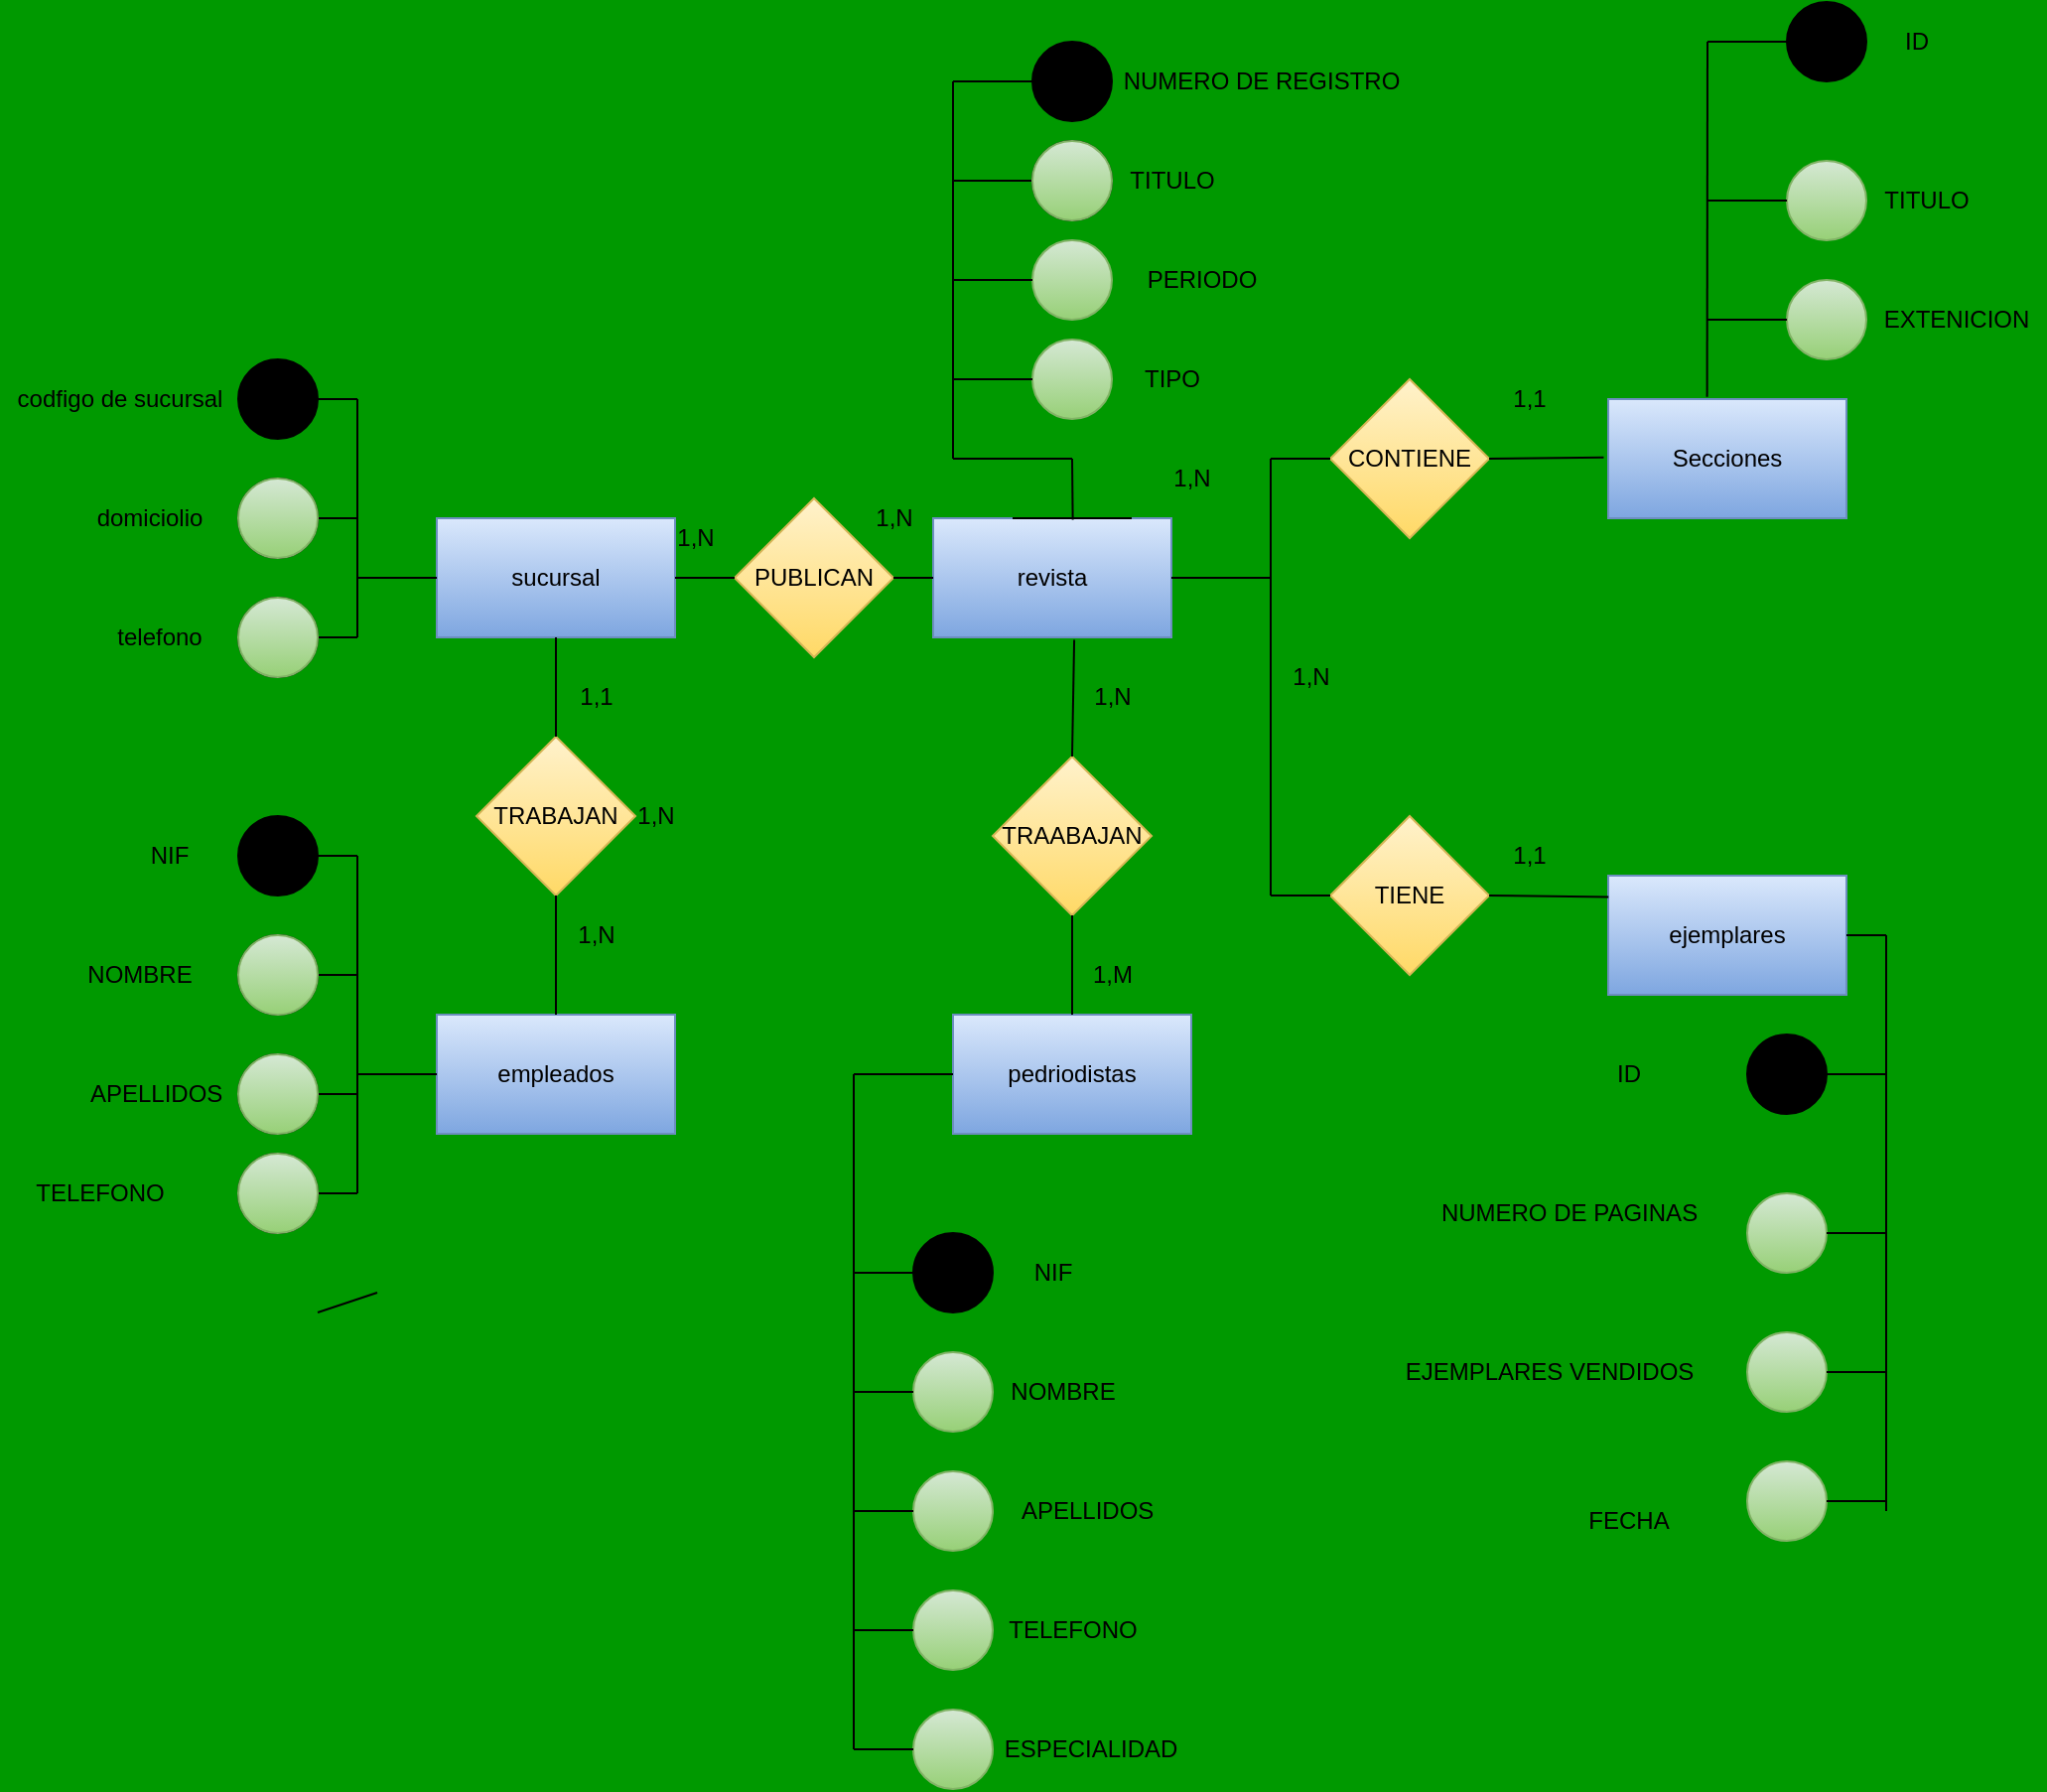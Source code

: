 <mxfile version="18.1.1" type="device"><diagram id="TV13Bf4qEthCLAC8s18U" name="Page-1"><mxGraphModel dx="2462" dy="1517" grid="1" gridSize="10" guides="0" tooltips="1" connect="0" arrows="0" fold="1" page="0" pageScale="1" pageWidth="827" pageHeight="1169" background="#009900" math="0" shadow="0"><root><mxCell id="0"/><mxCell id="1" parent="0"/><mxCell id="2zt67mCf1hOdLq6O4eip-1" value="sucursal" style="rounded=0;whiteSpace=wrap;html=1;fillColor=#dae8fc;gradientColor=#7ea6e0;strokeColor=#6c8ebf;" parent="1" vertex="1"><mxGeometry x="80" y="90" width="120" height="60" as="geometry"/></mxCell><mxCell id="2zt67mCf1hOdLq6O4eip-2" value="empleados" style="rounded=0;whiteSpace=wrap;html=1;fillColor=#dae8fc;gradientColor=#7ea6e0;strokeColor=#6c8ebf;" parent="1" vertex="1"><mxGeometry x="80" y="340" width="120" height="60" as="geometry"/></mxCell><mxCell id="2zt67mCf1hOdLq6O4eip-3" value="revista" style="rounded=0;whiteSpace=wrap;html=1;fillColor=#dae8fc;gradientColor=#7ea6e0;strokeColor=#6c8ebf;" parent="1" vertex="1"><mxGeometry x="330" y="90" width="120" height="60" as="geometry"/></mxCell><mxCell id="2zt67mCf1hOdLq6O4eip-4" value="pedriodistas" style="rounded=0;whiteSpace=wrap;html=1;fillColor=#dae8fc;gradientColor=#7ea6e0;strokeColor=#6c8ebf;" parent="1" vertex="1"><mxGeometry x="340" y="340" width="120" height="60" as="geometry"/></mxCell><mxCell id="2zt67mCf1hOdLq6O4eip-5" value="Secciones" style="rounded=0;whiteSpace=wrap;html=1;fillColor=#dae8fc;gradientColor=#7ea6e0;strokeColor=#6c8ebf;" parent="1" vertex="1"><mxGeometry x="670" y="30" width="120" height="60" as="geometry"/></mxCell><mxCell id="2zt67mCf1hOdLq6O4eip-6" value="ejemplares" style="rounded=0;whiteSpace=wrap;html=1;fillColor=#dae8fc;gradientColor=#7ea6e0;strokeColor=#6c8ebf;" parent="1" vertex="1"><mxGeometry x="670" y="270" width="120" height="60" as="geometry"/></mxCell><mxCell id="2zt67mCf1hOdLq6O4eip-7" value="TRABAJAN" style="rhombus;whiteSpace=wrap;html=1;fillColor=#fff2cc;gradientColor=#ffd966;strokeColor=#d6b656;" parent="1" vertex="1"><mxGeometry x="100" y="200" width="80" height="80" as="geometry"/></mxCell><mxCell id="2zt67mCf1hOdLq6O4eip-8" value="PUBLICAN" style="rhombus;whiteSpace=wrap;html=1;fillColor=#fff2cc;gradientColor=#ffd966;strokeColor=#d6b656;" parent="1" vertex="1"><mxGeometry x="230" y="80" width="80" height="80" as="geometry"/></mxCell><mxCell id="2zt67mCf1hOdLq6O4eip-9" value="TRAABAJAN" style="rhombus;whiteSpace=wrap;html=1;fillColor=#fff2cc;gradientColor=#ffd966;strokeColor=#d6b656;" parent="1" vertex="1"><mxGeometry x="360" y="210" width="80" height="80" as="geometry"/></mxCell><mxCell id="2zt67mCf1hOdLq6O4eip-10" value="CONTIENE" style="rhombus;whiteSpace=wrap;html=1;fillColor=#fff2cc;gradientColor=#ffd966;strokeColor=#d6b656;" parent="1" vertex="1"><mxGeometry x="530" y="20" width="80" height="80" as="geometry"/></mxCell><mxCell id="2zt67mCf1hOdLq6O4eip-11" value="TIENE" style="rhombus;whiteSpace=wrap;html=1;fillColor=#fff2cc;gradientColor=#ffd966;strokeColor=#d6b656;" parent="1" vertex="1"><mxGeometry x="530" y="240" width="80" height="80" as="geometry"/></mxCell><mxCell id="2zt67mCf1hOdLq6O4eip-19" value="+" style="ellipse;whiteSpace=wrap;html=1;aspect=fixed;fillColor=#000000;" parent="1" vertex="1"><mxGeometry x="-20" y="10" width="40" height="40" as="geometry"/></mxCell><mxCell id="2zt67mCf1hOdLq6O4eip-20" value="" style="ellipse;whiteSpace=wrap;html=1;aspect=fixed;" parent="1" vertex="1"><mxGeometry x="-20" y="70" width="40" height="40" as="geometry"/></mxCell><mxCell id="2zt67mCf1hOdLq6O4eip-21" value="" style="ellipse;whiteSpace=wrap;html=1;aspect=fixed;" parent="1" vertex="1"><mxGeometry x="-20" y="130" width="40" height="40" as="geometry"/></mxCell><mxCell id="2zt67mCf1hOdLq6O4eip-23" value="" style="ellipse;whiteSpace=wrap;html=1;aspect=fixed;fillColor=#000000;" parent="1" vertex="1"><mxGeometry x="-20" y="240" width="40" height="40" as="geometry"/></mxCell><mxCell id="2zt67mCf1hOdLq6O4eip-25" value="" style="ellipse;whiteSpace=wrap;html=1;aspect=fixed;" parent="1" vertex="1"><mxGeometry x="-20" y="360" width="40" height="40" as="geometry"/></mxCell><mxCell id="2zt67mCf1hOdLq6O4eip-26" value="" style="ellipse;whiteSpace=wrap;html=1;aspect=fixed;" parent="1" vertex="1"><mxGeometry x="-20" y="300" width="40" height="40" as="geometry"/></mxCell><mxCell id="2zt67mCf1hOdLq6O4eip-27" value="" style="ellipse;whiteSpace=wrap;html=1;aspect=fixed;" parent="1" vertex="1"><mxGeometry x="-20" y="410" width="40" height="40" as="geometry"/></mxCell><mxCell id="2zt67mCf1hOdLq6O4eip-28" value="" style="endArrow=none;html=1;rounded=0;entryX=0;entryY=0.5;entryDx=0;entryDy=0;" parent="1" target="2zt67mCf1hOdLq6O4eip-2" edge="1"><mxGeometry width="50" height="50" relative="1" as="geometry"><mxPoint x="40" y="370" as="sourcePoint"/><mxPoint x="240" y="360" as="targetPoint"/></mxGeometry></mxCell><mxCell id="2zt67mCf1hOdLq6O4eip-29" value="" style="endArrow=none;html=1;rounded=0;" parent="1" edge="1"><mxGeometry width="50" height="50" relative="1" as="geometry"><mxPoint x="40" y="430" as="sourcePoint"/><mxPoint x="40" y="260" as="targetPoint"/></mxGeometry></mxCell><mxCell id="2zt67mCf1hOdLq6O4eip-30" value="" style="endArrow=none;html=1;rounded=0;exitX=1;exitY=0.5;exitDx=0;exitDy=0;" parent="1" source="2zt67mCf1hOdLq6O4eip-23" edge="1"><mxGeometry width="50" height="50" relative="1" as="geometry"><mxPoint x="50" y="440" as="sourcePoint"/><mxPoint x="40" y="260" as="targetPoint"/></mxGeometry></mxCell><mxCell id="2zt67mCf1hOdLq6O4eip-31" value="" style="endArrow=none;html=1;rounded=0;exitX=1;exitY=0.5;exitDx=0;exitDy=0;" parent="1" source="2zt67mCf1hOdLq6O4eip-26" edge="1"><mxGeometry width="50" height="50" relative="1" as="geometry"><mxPoint x="30" y="270" as="sourcePoint"/><mxPoint x="40" y="320" as="targetPoint"/></mxGeometry></mxCell><mxCell id="2zt67mCf1hOdLq6O4eip-32" value="" style="endArrow=none;html=1;rounded=0;exitX=1;exitY=0.5;exitDx=0;exitDy=0;" parent="1" source="2zt67mCf1hOdLq6O4eip-25" edge="1"><mxGeometry width="50" height="50" relative="1" as="geometry"><mxPoint x="30" y="330" as="sourcePoint"/><mxPoint x="40" y="380" as="targetPoint"/></mxGeometry></mxCell><mxCell id="2zt67mCf1hOdLq6O4eip-33" value="" style="endArrow=none;html=1;rounded=0;exitX=1;exitY=0.5;exitDx=0;exitDy=0;" parent="1" source="2zt67mCf1hOdLq6O4eip-27" edge="1"><mxGeometry width="50" height="50" relative="1" as="geometry"><mxPoint x="30.0" y="390" as="sourcePoint"/><mxPoint x="40" y="430" as="targetPoint"/></mxGeometry></mxCell><mxCell id="2zt67mCf1hOdLq6O4eip-34" value="" style="endArrow=none;html=1;rounded=0;entryX=0;entryY=0.5;entryDx=0;entryDy=0;" parent="1" target="2zt67mCf1hOdLq6O4eip-1" edge="1"><mxGeometry width="50" height="50" relative="1" as="geometry"><mxPoint x="40" y="120" as="sourcePoint"/><mxPoint x="170" y="260" as="targetPoint"/></mxGeometry></mxCell><mxCell id="2zt67mCf1hOdLq6O4eip-35" value="" style="endArrow=none;html=1;rounded=0;" parent="1" edge="1"><mxGeometry width="50" height="50" relative="1" as="geometry"><mxPoint x="40" y="150" as="sourcePoint"/><mxPoint x="40" y="30" as="targetPoint"/></mxGeometry></mxCell><mxCell id="2zt67mCf1hOdLq6O4eip-36" value="" style="endArrow=none;html=1;rounded=0;entryX=1;entryY=0.5;entryDx=0;entryDy=0;" parent="1" target="2zt67mCf1hOdLq6O4eip-20" edge="1"><mxGeometry width="50" height="50" relative="1" as="geometry"><mxPoint x="40" y="90" as="sourcePoint"/><mxPoint x="50" y="100" as="targetPoint"/></mxGeometry></mxCell><mxCell id="2zt67mCf1hOdLq6O4eip-37" value="" style="endArrow=none;html=1;rounded=0;entryX=1;entryY=0.5;entryDx=0;entryDy=0;" parent="1" target="2zt67mCf1hOdLq6O4eip-21" edge="1"><mxGeometry width="50" height="50" relative="1" as="geometry"><mxPoint x="40" y="150" as="sourcePoint"/><mxPoint x="30" y="100" as="targetPoint"/></mxGeometry></mxCell><mxCell id="2zt67mCf1hOdLq6O4eip-38" value="" style="endArrow=none;html=1;rounded=0;entryX=1;entryY=0.5;entryDx=0;entryDy=0;" parent="1" target="2zt67mCf1hOdLq6O4eip-19" edge="1"><mxGeometry width="50" height="50" relative="1" as="geometry"><mxPoint x="40" y="30" as="sourcePoint"/><mxPoint x="50" y="40" as="targetPoint"/></mxGeometry></mxCell><mxCell id="2zt67mCf1hOdLq6O4eip-39" value="" style="endArrow=none;html=1;rounded=0;entryX=0.5;entryY=1;entryDx=0;entryDy=0;exitX=0.5;exitY=0;exitDx=0;exitDy=0;" parent="1" source="2zt67mCf1hOdLq6O4eip-7" target="2zt67mCf1hOdLq6O4eip-1" edge="1"><mxGeometry width="50" height="50" relative="1" as="geometry"><mxPoint x="50" y="130" as="sourcePoint"/><mxPoint x="90" y="130" as="targetPoint"/></mxGeometry></mxCell><mxCell id="2zt67mCf1hOdLq6O4eip-40" value="" style="endArrow=none;html=1;rounded=0;entryX=0.5;entryY=1;entryDx=0;entryDy=0;exitX=0.5;exitY=0;exitDx=0;exitDy=0;" parent="1" source="2zt67mCf1hOdLq6O4eip-2" target="2zt67mCf1hOdLq6O4eip-7" edge="1"><mxGeometry width="50" height="50" relative="1" as="geometry"><mxPoint x="150" y="210" as="sourcePoint"/><mxPoint x="150" y="160" as="targetPoint"/></mxGeometry></mxCell><mxCell id="2zt67mCf1hOdLq6O4eip-41" value="" style="endArrow=none;html=1;rounded=0;entryX=1;entryY=0.5;entryDx=0;entryDy=0;" parent="1" source="2zt67mCf1hOdLq6O4eip-8" target="2zt67mCf1hOdLq6O4eip-1" edge="1"><mxGeometry width="50" height="50" relative="1" as="geometry"><mxPoint x="150" y="350" as="sourcePoint"/><mxPoint x="150" y="290" as="targetPoint"/></mxGeometry></mxCell><mxCell id="2zt67mCf1hOdLq6O4eip-42" value="" style="endArrow=none;html=1;rounded=0;entryX=0;entryY=0.5;entryDx=0;entryDy=0;exitX=1;exitY=0.5;exitDx=0;exitDy=0;" parent="1" source="2zt67mCf1hOdLq6O4eip-8" target="2zt67mCf1hOdLq6O4eip-3" edge="1"><mxGeometry width="50" height="50" relative="1" as="geometry"><mxPoint x="240" y="130" as="sourcePoint"/><mxPoint x="210" y="130" as="targetPoint"/></mxGeometry></mxCell><mxCell id="2zt67mCf1hOdLq6O4eip-43" value="" style="endArrow=none;html=1;rounded=0;entryX=0.592;entryY=1.02;entryDx=0;entryDy=0;exitX=0.5;exitY=0;exitDx=0;exitDy=0;entryPerimeter=0;" parent="1" source="2zt67mCf1hOdLq6O4eip-9" target="2zt67mCf1hOdLq6O4eip-3" edge="1"><mxGeometry width="50" height="50" relative="1" as="geometry"><mxPoint x="320" y="130" as="sourcePoint"/><mxPoint x="340" y="130" as="targetPoint"/></mxGeometry></mxCell><mxCell id="2zt67mCf1hOdLq6O4eip-44" value="" style="endArrow=none;html=1;rounded=0;entryX=0.5;entryY=1;entryDx=0;entryDy=0;exitX=0.5;exitY=0;exitDx=0;exitDy=0;" parent="1" source="2zt67mCf1hOdLq6O4eip-4" target="2zt67mCf1hOdLq6O4eip-9" edge="1"><mxGeometry width="50" height="50" relative="1" as="geometry"><mxPoint x="410" y="220" as="sourcePoint"/><mxPoint x="411.04" y="161.2" as="targetPoint"/></mxGeometry></mxCell><mxCell id="2zt67mCf1hOdLq6O4eip-45" value="" style="endArrow=none;html=1;rounded=0;" parent="1" edge="1"><mxGeometry width="50" height="50" relative="1" as="geometry"><mxPoint x="500" y="280" as="sourcePoint"/><mxPoint x="500" y="60" as="targetPoint"/></mxGeometry></mxCell><mxCell id="2zt67mCf1hOdLq6O4eip-46" value="" style="endArrow=none;html=1;rounded=0;entryX=1;entryY=0.5;entryDx=0;entryDy=0;" parent="1" target="2zt67mCf1hOdLq6O4eip-3" edge="1"><mxGeometry width="50" height="50" relative="1" as="geometry"><mxPoint x="500" y="120" as="sourcePoint"/><mxPoint x="510" y="70.0" as="targetPoint"/></mxGeometry></mxCell><mxCell id="2zt67mCf1hOdLq6O4eip-47" value="" style="endArrow=none;html=1;rounded=0;exitX=0;exitY=0.5;exitDx=0;exitDy=0;" parent="1" source="2zt67mCf1hOdLq6O4eip-10" edge="1"><mxGeometry width="50" height="50" relative="1" as="geometry"><mxPoint x="510" y="130" as="sourcePoint"/><mxPoint x="500" y="60" as="targetPoint"/></mxGeometry></mxCell><mxCell id="2zt67mCf1hOdLq6O4eip-48" value="" style="endArrow=none;html=1;rounded=0;" parent="1" source="2zt67mCf1hOdLq6O4eip-11" edge="1"><mxGeometry width="50" height="50" relative="1" as="geometry"><mxPoint x="540" y="70.0" as="sourcePoint"/><mxPoint x="500" y="280" as="targetPoint"/></mxGeometry></mxCell><mxCell id="2zt67mCf1hOdLq6O4eip-49" value="" style="endArrow=none;html=1;rounded=0;entryX=0.001;entryY=0.18;entryDx=0;entryDy=0;entryPerimeter=0;fontStyle=1" parent="1" target="2zt67mCf1hOdLq6O4eip-6" edge="1"><mxGeometry width="50" height="50" relative="1" as="geometry"><mxPoint x="610" y="280" as="sourcePoint"/><mxPoint x="510" y="290" as="targetPoint"/></mxGeometry></mxCell><mxCell id="2zt67mCf1hOdLq6O4eip-50" value="" style="endArrow=none;html=1;rounded=0;entryX=-0.019;entryY=0.49;entryDx=0;entryDy=0;entryPerimeter=0;exitX=1;exitY=0.5;exitDx=0;exitDy=0;" parent="1" source="2zt67mCf1hOdLq6O4eip-10" target="2zt67mCf1hOdLq6O4eip-5" edge="1"><mxGeometry width="50" height="50" relative="1" as="geometry"><mxPoint x="620" y="290" as="sourcePoint"/><mxPoint x="680.12" y="290.8" as="targetPoint"/></mxGeometry></mxCell><mxCell id="2zt67mCf1hOdLq6O4eip-51" value="+" style="ellipse;whiteSpace=wrap;html=1;aspect=fixed;fillColor=#000000;" parent="1" vertex="1"><mxGeometry x="380" y="-150" width="40" height="40" as="geometry"/></mxCell><mxCell id="2zt67mCf1hOdLq6O4eip-52" value="" style="ellipse;whiteSpace=wrap;html=1;aspect=fixed;" parent="1" vertex="1"><mxGeometry x="380" y="-100" width="40" height="40" as="geometry"/></mxCell><mxCell id="2zt67mCf1hOdLq6O4eip-53" value="" style="ellipse;whiteSpace=wrap;html=1;aspect=fixed;fillColor=#d5e8d4;gradientColor=#97d077;strokeColor=#82b366;" parent="1" vertex="1"><mxGeometry x="380" y="-50" width="40" height="40" as="geometry"/></mxCell><mxCell id="2zt67mCf1hOdLq6O4eip-56" value="" style="ellipse;whiteSpace=wrap;html=1;aspect=fixed;fillColor=#d5e8d4;gradientColor=#97d077;strokeColor=#82b366;" parent="1" vertex="1"><mxGeometry x="380" width="40" height="40" as="geometry"/></mxCell><mxCell id="2zt67mCf1hOdLq6O4eip-57" value="" style="ellipse;whiteSpace=wrap;html=1;aspect=fixed;fillColor=#000000;" parent="1" vertex="1"><mxGeometry x="320" y="450" width="40" height="40" as="geometry"/></mxCell><mxCell id="2zt67mCf1hOdLq6O4eip-58" value="" style="ellipse;whiteSpace=wrap;html=1;aspect=fixed;fillColor=#d5e8d4;gradientColor=#97d077;strokeColor=#82b366;" parent="1" vertex="1"><mxGeometry x="320" y="510" width="40" height="40" as="geometry"/></mxCell><mxCell id="2zt67mCf1hOdLq6O4eip-59" value="" style="ellipse;whiteSpace=wrap;html=1;aspect=fixed;fillColor=#d5e8d4;gradientColor=#97d077;strokeColor=#82b366;" parent="1" vertex="1"><mxGeometry x="320" y="570" width="40" height="40" as="geometry"/></mxCell><mxCell id="2zt67mCf1hOdLq6O4eip-60" value="" style="ellipse;whiteSpace=wrap;html=1;aspect=fixed;fillColor=#d5e8d4;gradientColor=#97d077;strokeColor=#82b366;" parent="1" vertex="1"><mxGeometry x="320" y="630" width="40" height="40" as="geometry"/></mxCell><mxCell id="2zt67mCf1hOdLq6O4eip-61" value="" style="ellipse;whiteSpace=wrap;html=1;aspect=fixed;fillColor=#d5e8d4;gradientColor=#97d077;strokeColor=#82b366;" parent="1" vertex="1"><mxGeometry x="320" y="690" width="40" height="40" as="geometry"/></mxCell><mxCell id="2zt67mCf1hOdLq6O4eip-62" value="" style="ellipse;whiteSpace=wrap;html=1;aspect=fixed;fillColor=#000000;" parent="1" vertex="1"><mxGeometry x="760" y="-170" width="40" height="40" as="geometry"/></mxCell><mxCell id="2zt67mCf1hOdLq6O4eip-63" value="" style="ellipse;whiteSpace=wrap;html=1;aspect=fixed;fillColor=#d5e8d4;gradientColor=#97d077;strokeColor=#82b366;fontStyle=1" parent="1" vertex="1"><mxGeometry x="760" y="-90" width="40" height="40" as="geometry"/></mxCell><mxCell id="2zt67mCf1hOdLq6O4eip-64" value="" style="ellipse;whiteSpace=wrap;html=1;aspect=fixed;fillColor=#d5e8d4;gradientColor=#97d077;strokeColor=#82b366;fontStyle=1" parent="1" vertex="1"><mxGeometry x="740" y="500" width="40" height="40" as="geometry"/></mxCell><mxCell id="2zt67mCf1hOdLq6O4eip-65" value="" style="ellipse;whiteSpace=wrap;html=1;aspect=fixed;fillColor=#000000;" parent="1" vertex="1"><mxGeometry x="740" y="350" width="40" height="40" as="geometry"/></mxCell><mxCell id="2zt67mCf1hOdLq6O4eip-66" value="" style="ellipse;whiteSpace=wrap;html=1;aspect=fixed;fillColor=#d5e8d4;gradientColor=#97d077;strokeColor=#82b366;" parent="1" vertex="1"><mxGeometry x="740" y="430" width="40" height="40" as="geometry"/></mxCell><mxCell id="2zt67mCf1hOdLq6O4eip-67" value="" style="endArrow=none;html=1;rounded=0;entryX=0.586;entryY=0.012;entryDx=0;entryDy=0;entryPerimeter=0;" parent="1" target="2zt67mCf1hOdLq6O4eip-3" edge="1"><mxGeometry width="50" height="50" relative="1" as="geometry"><mxPoint x="400" y="60" as="sourcePoint"/><mxPoint x="570" y="10" as="targetPoint"/></mxGeometry></mxCell><mxCell id="2zt67mCf1hOdLq6O4eip-69" value="" style="endArrow=none;html=1;rounded=0;" parent="1" edge="1"><mxGeometry width="50" height="50" relative="1" as="geometry"><mxPoint x="400" y="60" as="sourcePoint"/><mxPoint x="340" y="60" as="targetPoint"/></mxGeometry></mxCell><mxCell id="2zt67mCf1hOdLq6O4eip-70" value="" style="endArrow=none;html=1;rounded=0;" parent="1" edge="1"><mxGeometry width="50" height="50" relative="1" as="geometry"><mxPoint x="340" y="-130" as="sourcePoint"/><mxPoint x="340" y="60" as="targetPoint"/></mxGeometry></mxCell><mxCell id="2zt67mCf1hOdLq6O4eip-71" value="" style="endArrow=none;html=1;rounded=0;" parent="1" source="2zt67mCf1hOdLq6O4eip-56" edge="1"><mxGeometry width="50" height="50" relative="1" as="geometry"><mxPoint x="420" y="80" as="sourcePoint"/><mxPoint x="340" y="20" as="targetPoint"/></mxGeometry></mxCell><mxCell id="2zt67mCf1hOdLq6O4eip-72" value="" style="endArrow=none;html=1;rounded=0;" parent="1" edge="1"><mxGeometry width="50" height="50" relative="1" as="geometry"><mxPoint x="430" y="90" as="sourcePoint"/><mxPoint x="370" y="90" as="targetPoint"/></mxGeometry></mxCell><mxCell id="2zt67mCf1hOdLq6O4eip-73" value="" style="endArrow=none;html=1;rounded=0;exitX=0;exitY=0.5;exitDx=0;exitDy=0;" parent="1" source="2zt67mCf1hOdLq6O4eip-53" edge="1"><mxGeometry width="50" height="50" relative="1" as="geometry"><mxPoint x="390" y="30" as="sourcePoint"/><mxPoint x="340" y="-30" as="targetPoint"/></mxGeometry></mxCell><mxCell id="2zt67mCf1hOdLq6O4eip-74" value="" style="endArrow=none;html=1;rounded=0;exitX=0;exitY=0.5;exitDx=0;exitDy=0;" parent="1" source="2zt67mCf1hOdLq6O4eip-52" edge="1"><mxGeometry width="50" height="50" relative="1" as="geometry"><mxPoint x="390" y="-20" as="sourcePoint"/><mxPoint x="340" y="-80" as="targetPoint"/></mxGeometry></mxCell><mxCell id="2zt67mCf1hOdLq6O4eip-75" value="" style="endArrow=none;html=1;rounded=0;exitX=0;exitY=0.5;exitDx=0;exitDy=0;" parent="1" source="2zt67mCf1hOdLq6O4eip-51" edge="1"><mxGeometry width="50" height="50" relative="1" as="geometry"><mxPoint x="390" y="-70" as="sourcePoint"/><mxPoint x="340" y="-130" as="targetPoint"/></mxGeometry></mxCell><mxCell id="2zt67mCf1hOdLq6O4eip-76" value="" style="endArrow=none;html=1;rounded=0;exitX=0;exitY=0.5;exitDx=0;exitDy=0;" parent="1" source="2zt67mCf1hOdLq6O4eip-4" edge="1"><mxGeometry width="50" height="50" relative="1" as="geometry"><mxPoint x="410" y="410" as="sourcePoint"/><mxPoint x="290" y="370" as="targetPoint"/></mxGeometry></mxCell><mxCell id="2zt67mCf1hOdLq6O4eip-78" value="" style="endArrow=none;html=1;rounded=0;" parent="1" edge="1"><mxGeometry width="50" height="50" relative="1" as="geometry"><mxPoint x="290" y="710" as="sourcePoint"/><mxPoint x="290" y="370" as="targetPoint"/></mxGeometry></mxCell><mxCell id="2zt67mCf1hOdLq6O4eip-79" value="" style="endArrow=none;html=1;rounded=0;exitX=0;exitY=0.5;exitDx=0;exitDy=0;" parent="1" source="2zt67mCf1hOdLq6O4eip-57" edge="1"><mxGeometry width="50" height="50" relative="1" as="geometry"><mxPoint x="350" y="380" as="sourcePoint"/><mxPoint x="290" y="470" as="targetPoint"/></mxGeometry></mxCell><mxCell id="2zt67mCf1hOdLq6O4eip-80" value="" style="endArrow=none;html=1;rounded=0;exitX=0;exitY=0.5;exitDx=0;exitDy=0;" parent="1" source="2zt67mCf1hOdLq6O4eip-58" edge="1"><mxGeometry width="50" height="50" relative="1" as="geometry"><mxPoint x="330" y="480" as="sourcePoint"/><mxPoint x="290" y="530" as="targetPoint"/></mxGeometry></mxCell><mxCell id="2zt67mCf1hOdLq6O4eip-81" value="" style="endArrow=none;html=1;rounded=0;exitX=0;exitY=0.5;exitDx=0;exitDy=0;" parent="1" source="2zt67mCf1hOdLq6O4eip-59" edge="1"><mxGeometry width="50" height="50" relative="1" as="geometry"><mxPoint x="340" y="490" as="sourcePoint"/><mxPoint x="290" y="590" as="targetPoint"/></mxGeometry></mxCell><mxCell id="2zt67mCf1hOdLq6O4eip-82" value="" style="endArrow=none;html=1;rounded=0;exitX=0;exitY=0.5;exitDx=0;exitDy=0;" parent="1" source="2zt67mCf1hOdLq6O4eip-60" edge="1"><mxGeometry width="50" height="50" relative="1" as="geometry"><mxPoint x="350" y="500" as="sourcePoint"/><mxPoint x="290" y="650" as="targetPoint"/></mxGeometry></mxCell><mxCell id="2zt67mCf1hOdLq6O4eip-84" value="" style="endArrow=none;html=1;rounded=0;" parent="1" source="2zt67mCf1hOdLq6O4eip-61" edge="1"><mxGeometry width="50" height="50" relative="1" as="geometry"><mxPoint x="330" y="660" as="sourcePoint"/><mxPoint x="290" y="710" as="targetPoint"/></mxGeometry></mxCell><mxCell id="2zt67mCf1hOdLq6O4eip-85" value="" style="endArrow=none;html=1;rounded=0;entryX=1;entryY=0.5;entryDx=0;entryDy=0;" parent="1" target="2zt67mCf1hOdLq6O4eip-6" edge="1"><mxGeometry width="50" height="50" relative="1" as="geometry"><mxPoint x="810" y="300" as="sourcePoint"/><mxPoint x="820" y="290" as="targetPoint"/></mxGeometry></mxCell><mxCell id="2zt67mCf1hOdLq6O4eip-86" value="" style="endArrow=none;html=1;rounded=0;" parent="1" edge="1"><mxGeometry width="50" height="50" relative="1" as="geometry"><mxPoint x="810" y="590" as="sourcePoint"/><mxPoint x="810" y="300" as="targetPoint"/></mxGeometry></mxCell><mxCell id="2zt67mCf1hOdLq6O4eip-87" value="" style="endArrow=none;html=1;rounded=0;entryX=1;entryY=0.5;entryDx=0;entryDy=0;" parent="1" target="2zt67mCf1hOdLq6O4eip-65" edge="1"><mxGeometry width="50" height="50" relative="1" as="geometry"><mxPoint x="810" y="370" as="sourcePoint"/><mxPoint x="800" y="310.0" as="targetPoint"/></mxGeometry></mxCell><mxCell id="2zt67mCf1hOdLq6O4eip-88" value="" style="endArrow=none;html=1;rounded=0;entryX=1;entryY=0.5;entryDx=0;entryDy=0;" parent="1" target="2zt67mCf1hOdLq6O4eip-66" edge="1"><mxGeometry width="50" height="50" relative="1" as="geometry"><mxPoint x="810" y="450" as="sourcePoint"/><mxPoint x="790" y="380" as="targetPoint"/></mxGeometry></mxCell><mxCell id="2zt67mCf1hOdLq6O4eip-89" value="" style="endArrow=none;html=1;rounded=0;entryX=1;entryY=0.5;entryDx=0;entryDy=0;fontStyle=1" parent="1" target="2zt67mCf1hOdLq6O4eip-64" edge="1"><mxGeometry width="50" height="50" relative="1" as="geometry"><mxPoint x="810" y="520" as="sourcePoint"/><mxPoint x="790" y="460.0" as="targetPoint"/></mxGeometry></mxCell><mxCell id="2zt67mCf1hOdLq6O4eip-90" value="" style="endArrow=none;html=1;rounded=0;exitX=0.415;exitY=-0.019;exitDx=0;exitDy=0;exitPerimeter=0;" parent="1" source="2zt67mCf1hOdLq6O4eip-5" edge="1"><mxGeometry width="50" height="50" relative="1" as="geometry"><mxPoint x="820" y="30" as="sourcePoint"/><mxPoint x="720" y="-150" as="targetPoint"/></mxGeometry></mxCell><mxCell id="2zt67mCf1hOdLq6O4eip-92" value="" style="endArrow=none;html=1;rounded=0;exitX=0;exitY=0.5;exitDx=0;exitDy=0;" parent="1" source="2zt67mCf1hOdLq6O4eip-62" edge="1"><mxGeometry width="50" height="50" relative="1" as="geometry"><mxPoint x="763.88" y="-158.04" as="sourcePoint"/><mxPoint x="720" y="-150" as="targetPoint"/></mxGeometry></mxCell><mxCell id="2zt67mCf1hOdLq6O4eip-93" value="" style="endArrow=none;html=1;rounded=0;exitX=0;exitY=0.5;exitDx=0;exitDy=0;" parent="1" source="2zt67mCf1hOdLq6O4eip-63" edge="1"><mxGeometry width="50" height="50" relative="1" as="geometry"><mxPoint x="773.88" y="-148.04" as="sourcePoint"/><mxPoint x="720" y="-70" as="targetPoint"/></mxGeometry></mxCell><mxCell id="2zt67mCf1hOdLq6O4eip-94" value="codfigo de sucursal" style="text;html=1;align=center;verticalAlign=middle;resizable=0;points=[];autosize=1;strokeColor=none;fillColor=none;" parent="1" vertex="1"><mxGeometry x="-140" y="20" width="120" height="20" as="geometry"/></mxCell><mxCell id="2zt67mCf1hOdLq6O4eip-95" value="domiciolio" style="text;html=1;align=center;verticalAlign=middle;resizable=0;points=[];autosize=1;strokeColor=none;fillColor=none;" parent="1" vertex="1"><mxGeometry x="-100" y="80" width="70" height="20" as="geometry"/></mxCell><mxCell id="2zt67mCf1hOdLq6O4eip-96" value="telefono" style="text;html=1;align=center;verticalAlign=middle;resizable=0;points=[];autosize=1;strokeColor=none;fillColor=none;" parent="1" vertex="1"><mxGeometry x="-90" y="140" width="60" height="20" as="geometry"/></mxCell><mxCell id="2zt67mCf1hOdLq6O4eip-97" value="NIF" style="text;html=1;align=center;verticalAlign=middle;resizable=0;points=[];autosize=1;strokeColor=none;fillColor=none;" parent="1" vertex="1"><mxGeometry x="-70" y="250" width="30" height="20" as="geometry"/></mxCell><mxCell id="2zt67mCf1hOdLq6O4eip-98" value="NOMBRE" style="text;html=1;align=center;verticalAlign=middle;resizable=0;points=[];autosize=1;strokeColor=none;fillColor=none;" parent="1" vertex="1"><mxGeometry x="-105" y="310" width="70" height="20" as="geometry"/></mxCell><mxCell id="2zt67mCf1hOdLq6O4eip-99" value="APELLIDOS&amp;nbsp;" style="text;html=1;align=center;verticalAlign=middle;resizable=0;points=[];autosize=1;strokeColor=none;fillColor=none;" parent="1" vertex="1"><mxGeometry x="-105" y="370" width="90" height="20" as="geometry"/></mxCell><mxCell id="2zt67mCf1hOdLq6O4eip-100" value="TELEFONO" style="text;html=1;align=center;verticalAlign=middle;resizable=0;points=[];autosize=1;strokeColor=none;fillColor=none;" parent="1" vertex="1"><mxGeometry x="-130" y="420" width="80" height="20" as="geometry"/></mxCell><mxCell id="2zt67mCf1hOdLq6O4eip-101" value="NUMERO DE REGISTRO" style="text;html=1;align=center;verticalAlign=middle;resizable=0;points=[];autosize=1;strokeColor=none;fillColor=none;" parent="1" vertex="1"><mxGeometry x="420" y="-140" width="150" height="20" as="geometry"/></mxCell><mxCell id="2zt67mCf1hOdLq6O4eip-102" value="TITULO" style="text;html=1;align=center;verticalAlign=middle;resizable=0;points=[];autosize=1;strokeColor=none;fillColor=none;" parent="1" vertex="1"><mxGeometry x="420" y="-90" width="60" height="20" as="geometry"/></mxCell><mxCell id="2zt67mCf1hOdLq6O4eip-103" value="PERIODO" style="text;html=1;align=center;verticalAlign=middle;resizable=0;points=[];autosize=1;strokeColor=none;fillColor=none;" parent="1" vertex="1"><mxGeometry x="430" y="-40" width="70" height="20" as="geometry"/></mxCell><mxCell id="2zt67mCf1hOdLq6O4eip-104" value="TIPO" style="text;html=1;align=center;verticalAlign=middle;resizable=0;points=[];autosize=1;strokeColor=none;fillColor=none;" parent="1" vertex="1"><mxGeometry x="430" y="10" width="40" height="20" as="geometry"/></mxCell><mxCell id="2zt67mCf1hOdLq6O4eip-105" value="NIF" style="text;html=1;align=center;verticalAlign=middle;resizable=0;points=[];autosize=1;strokeColor=none;fillColor=none;" parent="1" vertex="1"><mxGeometry x="375" y="460" width="30" height="20" as="geometry"/></mxCell><mxCell id="2zt67mCf1hOdLq6O4eip-106" value="NOMBRE" style="text;html=1;align=center;verticalAlign=middle;resizable=0;points=[];autosize=1;strokeColor=none;fillColor=none;" parent="1" vertex="1"><mxGeometry x="360" y="520" width="70" height="20" as="geometry"/></mxCell><mxCell id="2zt67mCf1hOdLq6O4eip-107" value="APELLIDOS&amp;nbsp;" style="text;html=1;align=center;verticalAlign=middle;resizable=0;points=[];autosize=1;strokeColor=none;fillColor=none;" parent="1" vertex="1"><mxGeometry x="364" y="580" width="90" height="20" as="geometry"/></mxCell><mxCell id="2zt67mCf1hOdLq6O4eip-108" value="TELEFONO" style="text;html=1;align=center;verticalAlign=middle;resizable=0;points=[];autosize=1;strokeColor=none;fillColor=none;" parent="1" vertex="1"><mxGeometry x="360" y="640" width="80" height="20" as="geometry"/></mxCell><mxCell id="2zt67mCf1hOdLq6O4eip-109" value="ESPECIALIDAD" style="text;html=1;align=center;verticalAlign=middle;resizable=0;points=[];autosize=1;strokeColor=none;fillColor=none;" parent="1" vertex="1"><mxGeometry x="359" y="700" width="100" height="20" as="geometry"/></mxCell><mxCell id="2zt67mCf1hOdLq6O4eip-110" value="FECHA" style="text;html=1;align=center;verticalAlign=middle;resizable=0;points=[];autosize=1;strokeColor=none;fillColor=none;" parent="1" vertex="1"><mxGeometry x="650" y="585" width="60" height="20" as="geometry"/></mxCell><mxCell id="2zt67mCf1hOdLq6O4eip-111" value="NUMERO DE PAGINAS" style="text;html=1;align=center;verticalAlign=middle;resizable=0;points=[];autosize=1;strokeColor=none;fillColor=none;" parent="1" vertex="1"><mxGeometry x="580" y="430" width="140" height="20" as="geometry"/></mxCell><mxCell id="2zt67mCf1hOdLq6O4eip-112" value="EJEMPLARES VENDIDOS" style="text;html=1;align=center;verticalAlign=middle;resizable=0;points=[];autosize=1;strokeColor=none;fillColor=none;" parent="1" vertex="1"><mxGeometry x="560" y="510" width="160" height="20" as="geometry"/></mxCell><mxCell id="2zt67mCf1hOdLq6O4eip-113" value="EXTENICION" style="text;html=1;align=center;verticalAlign=middle;resizable=0;points=[];autosize=1;strokeColor=none;fillColor=none;" parent="1" vertex="1"><mxGeometry x="800" y="-20" width="90" height="20" as="geometry"/></mxCell><mxCell id="2zt67mCf1hOdLq6O4eip-114" value="TITULO" style="text;html=1;align=center;verticalAlign=middle;resizable=0;points=[];autosize=1;strokeColor=none;fillColor=none;" parent="1" vertex="1"><mxGeometry x="800" y="-80" width="60" height="20" as="geometry"/></mxCell><mxCell id="2zt67mCf1hOdLq6O4eip-122" value="" style="ellipse;whiteSpace=wrap;html=1;aspect=fixed;fillColor=#d5e8d4;gradientColor=#97d077;strokeColor=#82b366;" parent="1" vertex="1"><mxGeometry x="-20" y="70" width="40" height="40" as="geometry"/></mxCell><mxCell id="2zt67mCf1hOdLq6O4eip-123" value="" style="ellipse;whiteSpace=wrap;html=1;aspect=fixed;fillColor=#d5e8d4;gradientColor=#97d077;strokeColor=#82b366;" parent="1" vertex="1"><mxGeometry x="-20" y="130" width="40" height="40" as="geometry"/></mxCell><mxCell id="2zt67mCf1hOdLq6O4eip-124" value="" style="ellipse;whiteSpace=wrap;html=1;aspect=fixed;fillColor=#d5e8d4;gradientColor=#97d077;strokeColor=#82b366;" parent="1" vertex="1"><mxGeometry x="-20" y="300" width="40" height="40" as="geometry"/></mxCell><mxCell id="2zt67mCf1hOdLq6O4eip-125" value="" style="ellipse;whiteSpace=wrap;html=1;aspect=fixed;fillColor=#d5e8d4;gradientColor=#97d077;strokeColor=#82b366;" parent="1" vertex="1"><mxGeometry x="-20" y="360" width="40" height="40" as="geometry"/></mxCell><mxCell id="2zt67mCf1hOdLq6O4eip-126" value="" style="ellipse;whiteSpace=wrap;html=1;aspect=fixed;fillColor=#d5e8d4;gradientColor=#97d077;strokeColor=#82b366;" parent="1" vertex="1"><mxGeometry x="-20" y="410" width="40" height="40" as="geometry"/></mxCell><mxCell id="2zt67mCf1hOdLq6O4eip-127" value="" style="ellipse;whiteSpace=wrap;html=1;aspect=fixed;fillColor=#d5e8d4;gradientColor=#97d077;strokeColor=#82b366;" parent="1" vertex="1"><mxGeometry x="380" y="-100" width="40" height="40" as="geometry"/></mxCell><mxCell id="2zt67mCf1hOdLq6O4eip-128" value="" style="ellipse;whiteSpace=wrap;html=1;aspect=fixed;fillColor=#d5e8d4;gradientColor=#97d077;strokeColor=#82b366;" parent="1" vertex="1"><mxGeometry x="740" y="565" width="40" height="40" as="geometry"/></mxCell><mxCell id="2zt67mCf1hOdLq6O4eip-129" value="ID" style="text;html=1;align=center;verticalAlign=middle;resizable=0;points=[];autosize=1;strokeColor=none;fillColor=none;" parent="1" vertex="1"><mxGeometry x="665" y="360" width="30" height="20" as="geometry"/></mxCell><mxCell id="2zt67mCf1hOdLq6O4eip-130" value="" style="ellipse;whiteSpace=wrap;html=1;aspect=fixed;fillColor=#d5e8d4;gradientColor=#97d077;strokeColor=#82b366;" parent="1" vertex="1"><mxGeometry x="760" y="-30" width="40" height="40" as="geometry"/></mxCell><mxCell id="2zt67mCf1hOdLq6O4eip-131" value="" style="endArrow=none;html=1;rounded=0;exitX=0;exitY=0.5;exitDx=0;exitDy=0;" parent="1" source="2zt67mCf1hOdLq6O4eip-130" edge="1"><mxGeometry width="50" height="50" relative="1" as="geometry"><mxPoint x="770" y="-60" as="sourcePoint"/><mxPoint x="720" y="-10" as="targetPoint"/></mxGeometry></mxCell><mxCell id="2zt67mCf1hOdLq6O4eip-132" value="ID" style="text;html=1;align=center;verticalAlign=middle;resizable=0;points=[];autosize=1;strokeColor=none;fillColor=none;" parent="1" vertex="1"><mxGeometry x="810" y="-160" width="30" height="20" as="geometry"/></mxCell><mxCell id="2zt67mCf1hOdLq6O4eip-133" value="1,N" style="text;html=1;align=center;verticalAlign=middle;resizable=0;points=[];autosize=1;strokeColor=none;fillColor=none;" parent="1" vertex="1"><mxGeometry x="195" y="90" width="30" height="20" as="geometry"/></mxCell><mxCell id="2zt67mCf1hOdLq6O4eip-134" value="1,N" style="text;html=1;align=center;verticalAlign=middle;resizable=0;points=[];autosize=1;strokeColor=none;fillColor=none;" parent="1" vertex="1"><mxGeometry x="295" y="80" width="30" height="20" as="geometry"/></mxCell><mxCell id="2zt67mCf1hOdLq6O4eip-135" value="1,1" style="text;html=1;align=center;verticalAlign=middle;resizable=0;points=[];autosize=1;strokeColor=none;fillColor=none;" parent="1" vertex="1"><mxGeometry x="145" y="170" width="30" height="20" as="geometry"/></mxCell><mxCell id="2zt67mCf1hOdLq6O4eip-136" value="1,N" style="text;html=1;align=center;verticalAlign=middle;resizable=0;points=[];autosize=1;strokeColor=none;fillColor=none;" parent="1" vertex="1"><mxGeometry x="145" y="290" width="30" height="20" as="geometry"/></mxCell><mxCell id="2zt67mCf1hOdLq6O4eip-137" value="1,M" style="text;html=1;align=center;verticalAlign=middle;resizable=0;points=[];autosize=1;strokeColor=none;fillColor=none;" parent="1" vertex="1"><mxGeometry x="400" y="310" width="40" height="20" as="geometry"/></mxCell><mxCell id="2zt67mCf1hOdLq6O4eip-138" value="1,N" style="text;html=1;align=center;verticalAlign=middle;resizable=0;points=[];autosize=1;strokeColor=none;fillColor=none;" parent="1" vertex="1"><mxGeometry x="405" y="170" width="30" height="20" as="geometry"/></mxCell><mxCell id="2zt67mCf1hOdLq6O4eip-139" value="1,N" style="text;html=1;align=center;verticalAlign=middle;resizable=0;points=[];autosize=1;strokeColor=none;fillColor=none;" parent="1" vertex="1"><mxGeometry x="505" y="160" width="30" height="20" as="geometry"/></mxCell><mxCell id="2zt67mCf1hOdLq6O4eip-140" value="1,1" style="text;html=1;align=center;verticalAlign=middle;resizable=0;points=[];autosize=1;strokeColor=none;fillColor=none;" parent="1" vertex="1"><mxGeometry x="615" y="250" width="30" height="20" as="geometry"/></mxCell><mxCell id="2zt67mCf1hOdLq6O4eip-141" value="1,1" style="text;html=1;align=center;verticalAlign=middle;resizable=0;points=[];autosize=1;strokeColor=none;fillColor=none;" parent="1" vertex="1"><mxGeometry x="615" y="20" width="30" height="20" as="geometry"/></mxCell><mxCell id="2zt67mCf1hOdLq6O4eip-142" value="" style="endArrow=none;html=1;rounded=0;entryX=1;entryY=0.5;entryDx=0;entryDy=0;" parent="1" target="2zt67mCf1hOdLq6O4eip-128" edge="1"><mxGeometry width="50" height="50" relative="1" as="geometry"><mxPoint x="810" y="585" as="sourcePoint"/><mxPoint x="790" y="530" as="targetPoint"/></mxGeometry></mxCell><mxCell id="2zt67mCf1hOdLq6O4eip-143" value="" style="endArrow=none;html=1;rounded=0;" parent="1" edge="1"><mxGeometry width="50" height="50" relative="1" as="geometry"><mxPoint x="810" y="580" as="sourcePoint"/><mxPoint x="810" y="300" as="targetPoint"/></mxGeometry></mxCell><mxCell id="2zt67mCf1hOdLq6O4eip-144" value="1,N" style="text;html=1;align=center;verticalAlign=middle;resizable=0;points=[];autosize=1;strokeColor=none;fillColor=none;" parent="1" vertex="1"><mxGeometry x="445" y="60" width="30" height="20" as="geometry"/></mxCell><mxCell id="OM3jvqADMZtlHheaOLCY-1" value="1,N" style="text;html=1;align=center;verticalAlign=middle;resizable=0;points=[];autosize=1;strokeColor=none;fillColor=none;" vertex="1" parent="1"><mxGeometry x="175" y="230" width="30" height="20" as="geometry"/></mxCell><mxCell id="OM3jvqADMZtlHheaOLCY-2" value="" style="endArrow=none;html=1;rounded=0;" edge="1" parent="1"><mxGeometry width="50" height="50" relative="1" as="geometry"><mxPoint x="50" y="480" as="sourcePoint"/><mxPoint x="20" y="490" as="targetPoint"/></mxGeometry></mxCell></root></mxGraphModel></diagram></mxfile>
